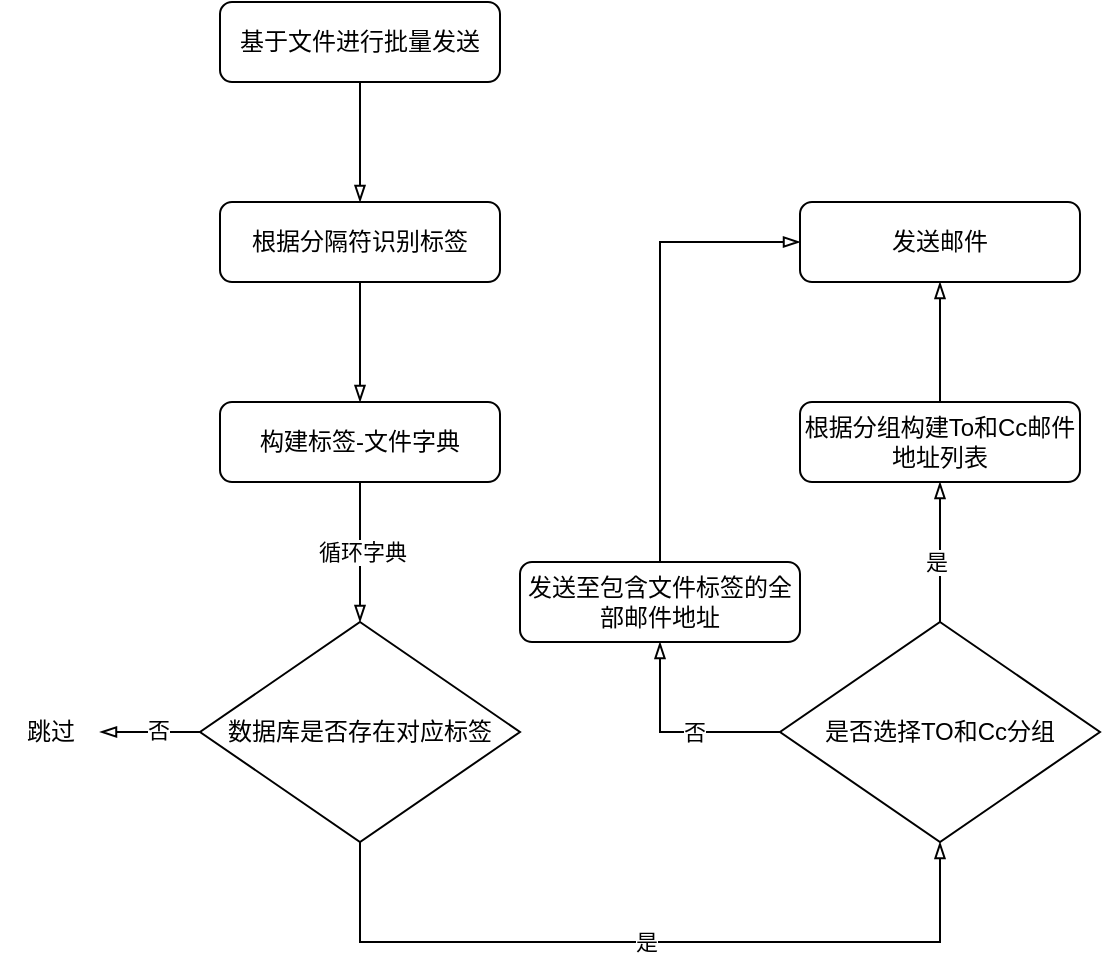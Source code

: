 <mxfile version="28.1.2">
  <diagram id="C5RBs43oDa-KdzZeNtuy" name="Page-1">
    <mxGraphModel dx="1106" dy="1031" grid="1" gridSize="10" guides="1" tooltips="1" connect="1" arrows="1" fold="1" page="1" pageScale="1" pageWidth="827" pageHeight="1169" math="0" shadow="0">
      <root>
        <mxCell id="WIyWlLk6GJQsqaUBKTNV-0" />
        <mxCell id="WIyWlLk6GJQsqaUBKTNV-1" parent="WIyWlLk6GJQsqaUBKTNV-0" />
        <mxCell id="TQT5Zc869bJqwaSMdIlr-2" style="edgeStyle=orthogonalEdgeStyle;rounded=0;orthogonalLoop=1;jettySize=auto;html=1;exitX=0.5;exitY=1;exitDx=0;exitDy=0;entryX=0.5;entryY=0;entryDx=0;entryDy=0;endArrow=blockThin;endFill=0;" edge="1" parent="WIyWlLk6GJQsqaUBKTNV-1" source="WIyWlLk6GJQsqaUBKTNV-3" target="TQT5Zc869bJqwaSMdIlr-1">
          <mxGeometry relative="1" as="geometry" />
        </mxCell>
        <mxCell id="WIyWlLk6GJQsqaUBKTNV-3" value="基于文件进行批量发送" style="rounded=1;whiteSpace=wrap;html=1;fontSize=12;glass=0;strokeWidth=1;shadow=0;" parent="WIyWlLk6GJQsqaUBKTNV-1" vertex="1">
          <mxGeometry x="160" y="80" width="140" height="40" as="geometry" />
        </mxCell>
        <mxCell id="TQT5Zc869bJqwaSMdIlr-4" style="edgeStyle=orthogonalEdgeStyle;rounded=0;orthogonalLoop=1;jettySize=auto;html=1;exitX=0.5;exitY=1;exitDx=0;exitDy=0;entryX=0.5;entryY=0;entryDx=0;entryDy=0;endArrow=blockThin;endFill=0;" edge="1" parent="WIyWlLk6GJQsqaUBKTNV-1" source="TQT5Zc869bJqwaSMdIlr-1" target="TQT5Zc869bJqwaSMdIlr-3">
          <mxGeometry relative="1" as="geometry" />
        </mxCell>
        <mxCell id="TQT5Zc869bJqwaSMdIlr-1" value="根据分隔符识别标签" style="rounded=1;whiteSpace=wrap;html=1;fontSize=12;glass=0;strokeWidth=1;shadow=0;" vertex="1" parent="WIyWlLk6GJQsqaUBKTNV-1">
          <mxGeometry x="160" y="180" width="140" height="40" as="geometry" />
        </mxCell>
        <mxCell id="TQT5Zc869bJqwaSMdIlr-6" style="edgeStyle=orthogonalEdgeStyle;rounded=0;orthogonalLoop=1;jettySize=auto;html=1;exitX=0.5;exitY=1;exitDx=0;exitDy=0;endArrow=blockThin;endFill=0;" edge="1" parent="WIyWlLk6GJQsqaUBKTNV-1" source="TQT5Zc869bJqwaSMdIlr-3" target="TQT5Zc869bJqwaSMdIlr-5">
          <mxGeometry relative="1" as="geometry" />
        </mxCell>
        <mxCell id="TQT5Zc869bJqwaSMdIlr-7" value="循环字典" style="edgeLabel;html=1;align=center;verticalAlign=middle;resizable=0;points=[];" vertex="1" connectable="0" parent="TQT5Zc869bJqwaSMdIlr-6">
          <mxGeometry y="1" relative="1" as="geometry">
            <mxPoint as="offset" />
          </mxGeometry>
        </mxCell>
        <mxCell id="TQT5Zc869bJqwaSMdIlr-3" value="构建标签-文件字典" style="rounded=1;whiteSpace=wrap;html=1;fontSize=12;glass=0;strokeWidth=1;shadow=0;" vertex="1" parent="WIyWlLk6GJQsqaUBKTNV-1">
          <mxGeometry x="160" y="280" width="140" height="40" as="geometry" />
        </mxCell>
        <mxCell id="TQT5Zc869bJqwaSMdIlr-8" style="edgeStyle=orthogonalEdgeStyle;rounded=0;orthogonalLoop=1;jettySize=auto;html=1;exitX=0;exitY=0.5;exitDx=0;exitDy=0;endArrow=blockThin;endFill=0;" edge="1" parent="WIyWlLk6GJQsqaUBKTNV-1" source="TQT5Zc869bJqwaSMdIlr-5">
          <mxGeometry relative="1" as="geometry">
            <mxPoint x="100" y="445" as="targetPoint" />
          </mxGeometry>
        </mxCell>
        <mxCell id="TQT5Zc869bJqwaSMdIlr-9" value="否" style="edgeLabel;html=1;align=center;verticalAlign=middle;resizable=0;points=[];" vertex="1" connectable="0" parent="TQT5Zc869bJqwaSMdIlr-8">
          <mxGeometry x="-0.168" y="-1" relative="1" as="geometry">
            <mxPoint as="offset" />
          </mxGeometry>
        </mxCell>
        <mxCell id="TQT5Zc869bJqwaSMdIlr-13" style="edgeStyle=orthogonalEdgeStyle;rounded=0;orthogonalLoop=1;jettySize=auto;html=1;exitX=0.5;exitY=1;exitDx=0;exitDy=0;entryX=0.5;entryY=1;entryDx=0;entryDy=0;endArrow=blockThin;endFill=0;" edge="1" parent="WIyWlLk6GJQsqaUBKTNV-1" source="TQT5Zc869bJqwaSMdIlr-5" target="TQT5Zc869bJqwaSMdIlr-12">
          <mxGeometry relative="1" as="geometry">
            <Array as="points">
              <mxPoint x="230" y="550" />
              <mxPoint x="520" y="550" />
            </Array>
          </mxGeometry>
        </mxCell>
        <mxCell id="TQT5Zc869bJqwaSMdIlr-14" value="是" style="edgeLabel;html=1;align=center;verticalAlign=middle;resizable=0;points=[];" vertex="1" connectable="0" parent="TQT5Zc869bJqwaSMdIlr-13">
          <mxGeometry x="-0.013" relative="1" as="geometry">
            <mxPoint as="offset" />
          </mxGeometry>
        </mxCell>
        <mxCell id="TQT5Zc869bJqwaSMdIlr-5" value="数据库是否存在对应标签" style="rhombus;whiteSpace=wrap;html=1;" vertex="1" parent="WIyWlLk6GJQsqaUBKTNV-1">
          <mxGeometry x="150" y="390" width="160" height="110" as="geometry" />
        </mxCell>
        <mxCell id="TQT5Zc869bJqwaSMdIlr-10" value="跳过" style="text;html=1;align=center;verticalAlign=middle;resizable=0;points=[];autosize=1;strokeColor=none;fillColor=none;" vertex="1" parent="WIyWlLk6GJQsqaUBKTNV-1">
          <mxGeometry x="50" y="430" width="50" height="30" as="geometry" />
        </mxCell>
        <mxCell id="TQT5Zc869bJqwaSMdIlr-15" style="edgeStyle=orthogonalEdgeStyle;rounded=0;orthogonalLoop=1;jettySize=auto;html=1;exitX=0;exitY=0.5;exitDx=0;exitDy=0;endArrow=blockThin;endFill=0;entryX=0.5;entryY=1;entryDx=0;entryDy=0;" edge="1" parent="WIyWlLk6GJQsqaUBKTNV-1" source="TQT5Zc869bJqwaSMdIlr-12" target="TQT5Zc869bJqwaSMdIlr-18">
          <mxGeometry relative="1" as="geometry">
            <mxPoint x="380" y="445" as="targetPoint" />
          </mxGeometry>
        </mxCell>
        <mxCell id="TQT5Zc869bJqwaSMdIlr-16" value="否" style="edgeLabel;html=1;align=center;verticalAlign=middle;resizable=0;points=[];" vertex="1" connectable="0" parent="TQT5Zc869bJqwaSMdIlr-15">
          <mxGeometry x="-0.176" relative="1" as="geometry">
            <mxPoint as="offset" />
          </mxGeometry>
        </mxCell>
        <mxCell id="TQT5Zc869bJqwaSMdIlr-20" style="edgeStyle=orthogonalEdgeStyle;rounded=0;orthogonalLoop=1;jettySize=auto;html=1;exitX=0.5;exitY=0;exitDx=0;exitDy=0;entryX=0.5;entryY=1;entryDx=0;entryDy=0;endArrow=blockThin;endFill=0;" edge="1" parent="WIyWlLk6GJQsqaUBKTNV-1" source="TQT5Zc869bJqwaSMdIlr-12" target="TQT5Zc869bJqwaSMdIlr-19">
          <mxGeometry relative="1" as="geometry" />
        </mxCell>
        <mxCell id="TQT5Zc869bJqwaSMdIlr-21" value="是" style="edgeLabel;html=1;align=center;verticalAlign=middle;resizable=0;points=[];" vertex="1" connectable="0" parent="TQT5Zc869bJqwaSMdIlr-20">
          <mxGeometry x="-0.143" y="2" relative="1" as="geometry">
            <mxPoint as="offset" />
          </mxGeometry>
        </mxCell>
        <mxCell id="TQT5Zc869bJqwaSMdIlr-12" value="是否选择TO和Cc分组" style="rhombus;whiteSpace=wrap;html=1;" vertex="1" parent="WIyWlLk6GJQsqaUBKTNV-1">
          <mxGeometry x="440" y="390" width="160" height="110" as="geometry" />
        </mxCell>
        <mxCell id="TQT5Zc869bJqwaSMdIlr-23" style="edgeStyle=orthogonalEdgeStyle;rounded=0;orthogonalLoop=1;jettySize=auto;html=1;exitX=0.5;exitY=0;exitDx=0;exitDy=0;entryX=0;entryY=0.5;entryDx=0;entryDy=0;endArrow=blockThin;endFill=0;" edge="1" parent="WIyWlLk6GJQsqaUBKTNV-1" source="TQT5Zc869bJqwaSMdIlr-18" target="TQT5Zc869bJqwaSMdIlr-22">
          <mxGeometry relative="1" as="geometry" />
        </mxCell>
        <mxCell id="TQT5Zc869bJqwaSMdIlr-18" value="发送至包含文件标签的全部邮件地址" style="rounded=1;whiteSpace=wrap;html=1;fontSize=12;glass=0;strokeWidth=1;shadow=0;" vertex="1" parent="WIyWlLk6GJQsqaUBKTNV-1">
          <mxGeometry x="310" y="360" width="140" height="40" as="geometry" />
        </mxCell>
        <mxCell id="TQT5Zc869bJqwaSMdIlr-24" style="edgeStyle=orthogonalEdgeStyle;rounded=0;orthogonalLoop=1;jettySize=auto;html=1;exitX=0.5;exitY=0;exitDx=0;exitDy=0;entryX=0.5;entryY=1;entryDx=0;entryDy=0;endArrow=blockThin;endFill=0;" edge="1" parent="WIyWlLk6GJQsqaUBKTNV-1" source="TQT5Zc869bJqwaSMdIlr-19" target="TQT5Zc869bJqwaSMdIlr-22">
          <mxGeometry relative="1" as="geometry" />
        </mxCell>
        <mxCell id="TQT5Zc869bJqwaSMdIlr-19" value="根据分组构建To和Cc邮件地址列表" style="rounded=1;whiteSpace=wrap;html=1;fontSize=12;glass=0;strokeWidth=1;shadow=0;" vertex="1" parent="WIyWlLk6GJQsqaUBKTNV-1">
          <mxGeometry x="450" y="280" width="140" height="40" as="geometry" />
        </mxCell>
        <mxCell id="TQT5Zc869bJqwaSMdIlr-22" value="发送邮件" style="rounded=1;whiteSpace=wrap;html=1;fontSize=12;glass=0;strokeWidth=1;shadow=0;" vertex="1" parent="WIyWlLk6GJQsqaUBKTNV-1">
          <mxGeometry x="450" y="180" width="140" height="40" as="geometry" />
        </mxCell>
      </root>
    </mxGraphModel>
  </diagram>
</mxfile>
